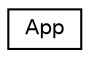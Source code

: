 digraph "Иерархия классов. Графический вид."
{
  edge [fontname="Helvetica",fontsize="10",labelfontname="Helvetica",labelfontsize="10"];
  node [fontname="Helvetica",fontsize="10",shape=record];
  rankdir="LR";
  Node0 [label="App",height=0.2,width=0.4,color="black", fillcolor="white", style="filled",URL="$class_app.html",tooltip="Application class.Essential for good style. "];
}
